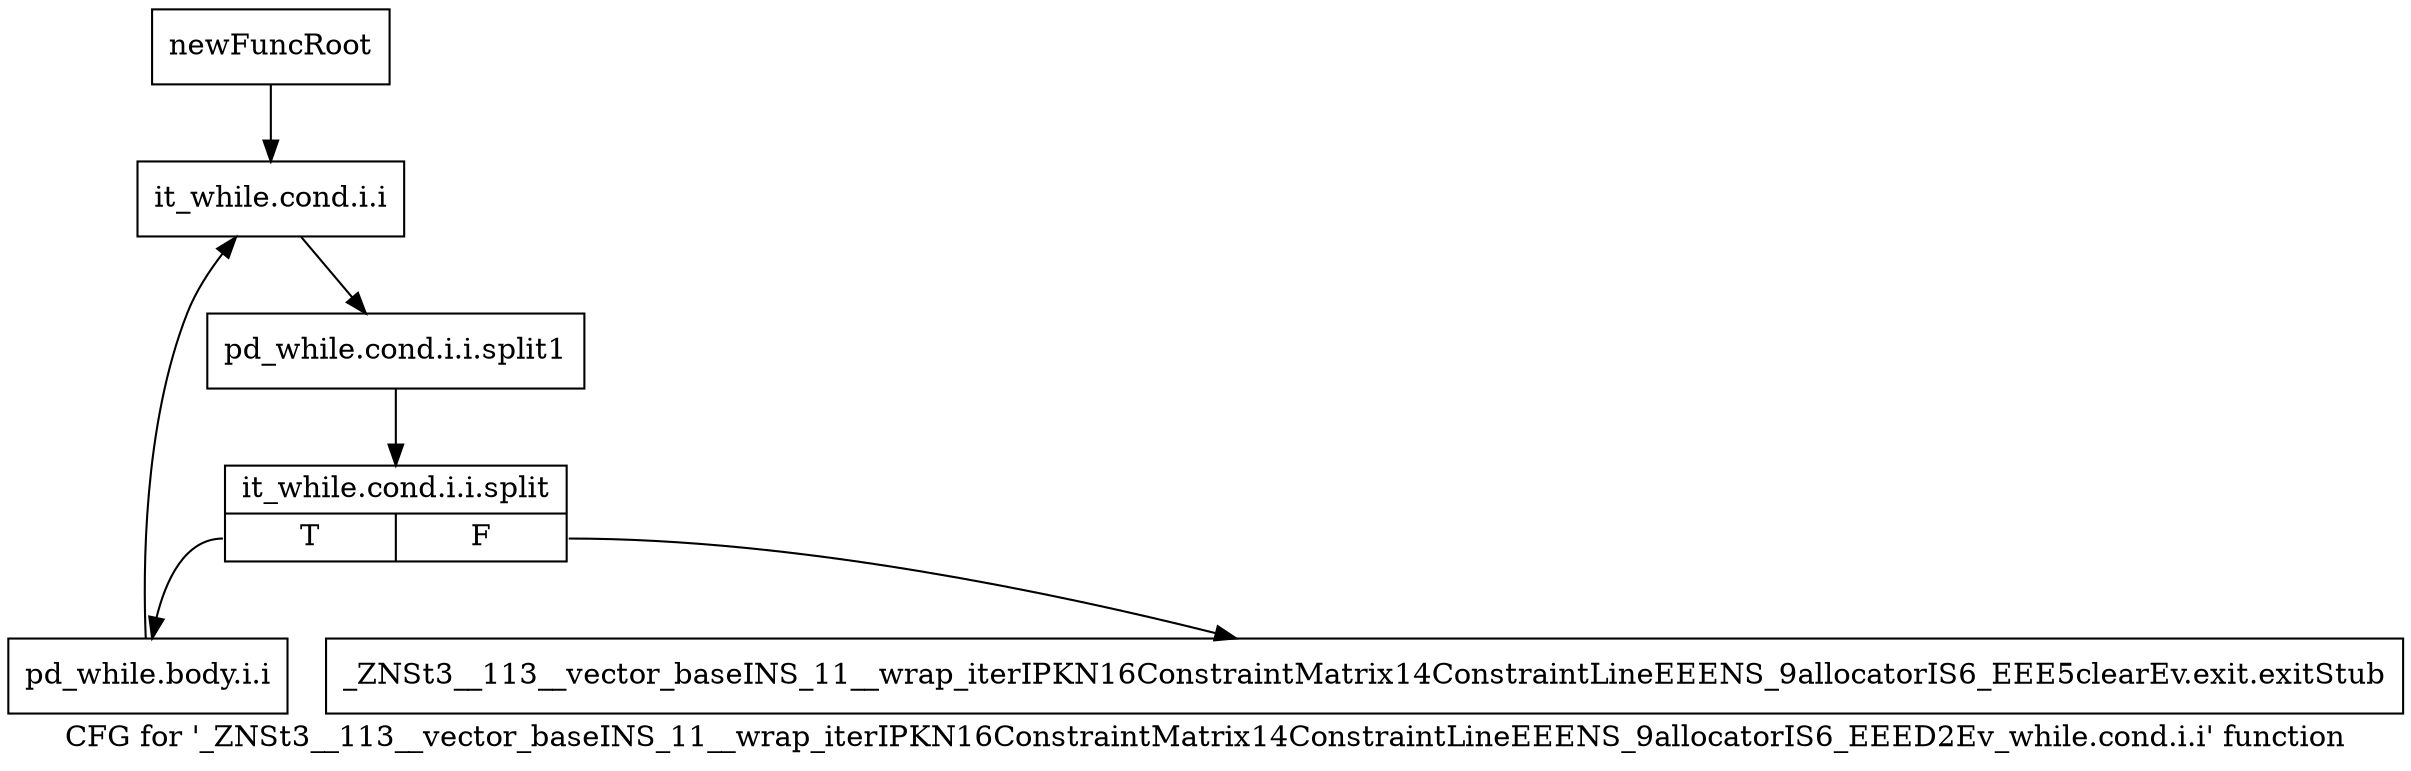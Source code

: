 digraph "CFG for '_ZNSt3__113__vector_baseINS_11__wrap_iterIPKN16ConstraintMatrix14ConstraintLineEEENS_9allocatorIS6_EEED2Ev_while.cond.i.i' function" {
	label="CFG for '_ZNSt3__113__vector_baseINS_11__wrap_iterIPKN16ConstraintMatrix14ConstraintLineEEENS_9allocatorIS6_EEED2Ev_while.cond.i.i' function";

	Node0x8f212a0 [shape=record,label="{newFuncRoot}"];
	Node0x8f212a0 -> Node0x8f21340;
	Node0x8f212f0 [shape=record,label="{_ZNSt3__113__vector_baseINS_11__wrap_iterIPKN16ConstraintMatrix14ConstraintLineEEENS_9allocatorIS6_EEE5clearEv.exit.exitStub}"];
	Node0x8f21340 [shape=record,label="{it_while.cond.i.i}"];
	Node0x8f21340 -> Node0xc54ae00;
	Node0xc54ae00 [shape=record,label="{pd_while.cond.i.i.split1}"];
	Node0xc54ae00 -> Node0xb73c580;
	Node0xb73c580 [shape=record,label="{it_while.cond.i.i.split|{<s0>T|<s1>F}}"];
	Node0xb73c580:s0 -> Node0x8f21390;
	Node0xb73c580:s1 -> Node0x8f212f0;
	Node0x8f21390 [shape=record,label="{pd_while.body.i.i}"];
	Node0x8f21390 -> Node0x8f21340;
}
